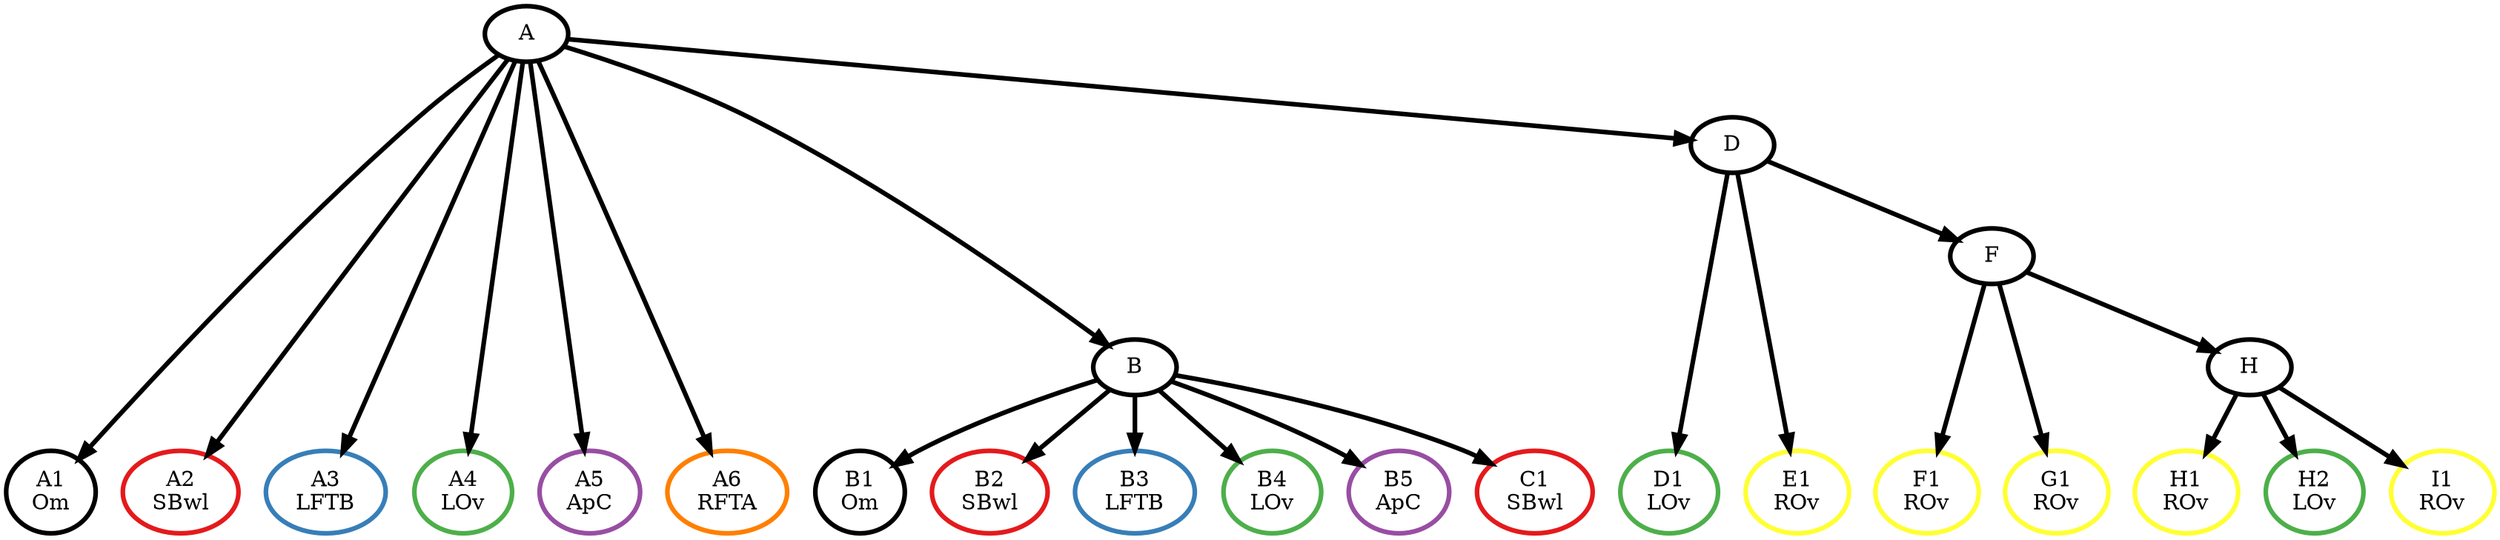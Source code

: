 digraph T {
	{
		rank=same
		0 [penwidth=3,colorscheme=set19,color=0,label="A1\nOm"]
		1 [penwidth=3,colorscheme=set19,color=1,label="A2\nSBwl"]
		2 [penwidth=3,colorscheme=set19,color=2,label="A3\nLFTB"]
		3 [penwidth=3,colorscheme=set19,color=3,label="A4\nLOv"]
		4 [penwidth=3,colorscheme=set19,color=4,label="A5\nApC"]
		5 [penwidth=3,colorscheme=set19,color=5,label="A6\nRFTA"]
		6 [penwidth=3,colorscheme=set19,color=0,label="B1\nOm"]
		7 [penwidth=3,colorscheme=set19,color=1,label="B2\nSBwl"]
		8 [penwidth=3,colorscheme=set19,color=2,label="B3\nLFTB"]
		9 [penwidth=3,colorscheme=set19,color=3,label="B4\nLOv"]
		10 [penwidth=3,colorscheme=set19,color=4,label="B5\nApC"]
		11 [penwidth=3,colorscheme=set19,color=3,label="D1\nLOv"]
		12 [penwidth=3,colorscheme=set19,color=6,label="F1\nROv"]
		13 [penwidth=3,colorscheme=set19,color=6,label="H1\nROv"]
		14 [penwidth=3,colorscheme=set19,color=3,label="H2\nLOv"]
		15 [penwidth=3,colorscheme=set19,color=1,label="C1\nSBwl"]
		16 [penwidth=3,colorscheme=set19,color=6,label="E1\nROv"]
		17 [penwidth=3,colorscheme=set19,color=6,label="G1\nROv"]
		18 [penwidth=3,colorscheme=set19,color=6,label="I1\nROv"]
	}
	19 [penwidth=3,colorscheme=set19,color=0,label="A"]
	20 [penwidth=3,colorscheme=set19,color=0,label="B"]
	21 [penwidth=3,colorscheme=set19,color=0,label="D"]
	22 [penwidth=3,colorscheme=set19,color=0,label="F"]
	23 [penwidth=3,colorscheme=set19,color=0,label="H"]
	19 -> 0 [penwidth=3,colorscheme=set19,color=0]
	19 -> 1 [penwidth=3,colorscheme=set19,color=0]
	19 -> 2 [penwidth=3,colorscheme=set19,color=0]
	19 -> 3 [penwidth=3,colorscheme=set19,color=0]
	19 -> 4 [penwidth=3,colorscheme=set19,color=0]
	19 -> 5 [penwidth=3,colorscheme=set19,color=0]
	19 -> 20 [penwidth=3,colorscheme=set19,color=0]
	19 -> 21 [penwidth=3,colorscheme=set19,color=0]
	20 -> 6 [penwidth=3,colorscheme=set19,color=0]
	20 -> 7 [penwidth=3,colorscheme=set19,color=0]
	20 -> 8 [penwidth=3,colorscheme=set19,color=0]
	20 -> 9 [penwidth=3,colorscheme=set19,color=0]
	20 -> 10 [penwidth=3,colorscheme=set19,color=0]
	20 -> 15 [penwidth=3,colorscheme=set19,color=0]
	21 -> 11 [penwidth=3,colorscheme=set19,color=0]
	21 -> 22 [penwidth=3,colorscheme=set19,color=0]
	21 -> 16 [penwidth=3,colorscheme=set19,color=0]
	22 -> 12 [penwidth=3,colorscheme=set19,color=0]
	22 -> 23 [penwidth=3,colorscheme=set19,color=0]
	22 -> 17 [penwidth=3,colorscheme=set19,color=0]
	23 -> 13 [penwidth=3,colorscheme=set19,color=0]
	23 -> 14 [penwidth=3,colorscheme=set19,color=0]
	23 -> 18 [penwidth=3,colorscheme=set19,color=0]
}
